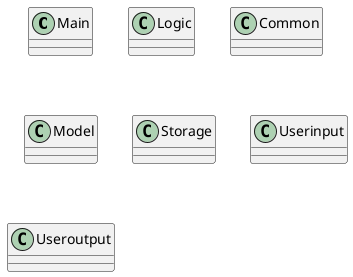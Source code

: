 @startuml

class Main
class Logic
class Common
class Model
class Storage
class Userinput
class Useroutput


@enduml